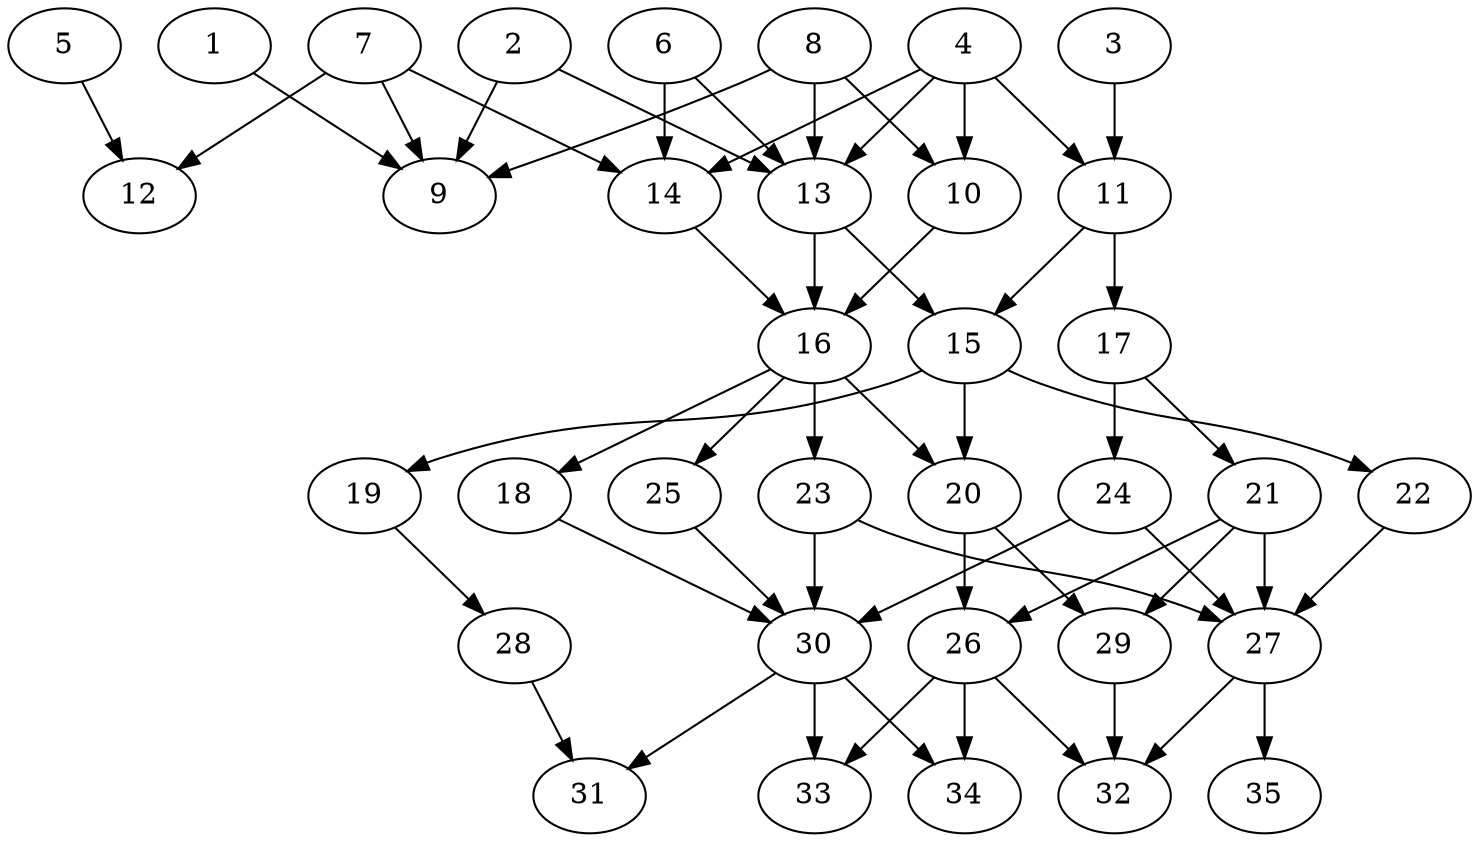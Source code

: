 // DAG (tier=2-normal, mode=data, n=35, ccr=0.425, fat=0.525, density=0.525, regular=0.472, jump=0.196, mindata=2097152, maxdata=16777216)
// DAG automatically generated by daggen at Sun Aug 24 16:33:34 2025
// /home/ermia/Project/Environments/daggen/bin/daggen --dot --ccr 0.425 --fat 0.525 --regular 0.472 --density 0.525 --jump 0.196 --mindata 2097152 --maxdata 16777216 -n 35 
digraph G {
  1 [size="2239901950971717120", alpha="0.00", expect_size="1119950975485858560"]
  1 -> 9 [size ="1472058173161472"]
  2 [size="208375302740691872", alpha="0.18", expect_size="104187651370345936"]
  2 -> 9 [size ="378928866787328"]
  2 -> 13 [size ="378928866787328"]
  3 [size="3696106063702184165376", alpha="0.19", expect_size="1848053031851092082688"]
  3 -> 11 [size ="1912433182507008"]
  4 [size="245634390404719264", alpha="0.12", expect_size="122817195202359632"]
  4 -> 10 [size ="120431226912768"]
  4 -> 11 [size ="120431226912768"]
  4 -> 13 [size ="120431226912768"]
  4 -> 14 [size ="120431226912768"]
  5 [size="356736322979363815424", alpha="0.11", expect_size="178368161489681907712"]
  5 -> 12 [size ="402397130129408"]
  6 [size="2895502701276604399616", alpha="0.08", expect_size="1447751350638302199808"]
  6 -> 13 [size ="1625196842713088"]
  6 -> 14 [size ="1625196842713088"]
  7 [size="1231293932573390080", alpha="0.19", expect_size="615646966286695040"]
  7 -> 9 [size ="1462074009976832"]
  7 -> 12 [size ="1462074009976832"]
  7 -> 14 [size ="1462074009976832"]
  8 [size="945190041674526", alpha="0.16", expect_size="472595020837263"]
  8 -> 9 [size ="37666200485888"]
  8 -> 10 [size ="37666200485888"]
  8 -> 13 [size ="37666200485888"]
  9 [size="2864296781750170112", alpha="0.01", expect_size="1432148390875085056"]
  10 [size="64079286371922592", alpha="0.13", expect_size="32039643185961296"]
  10 -> 16 [size ="1355769920356352"]
  11 [size="1400111160463987456", alpha="0.20", expect_size="700055580231993728"]
  11 -> 15 [size ="1717066260283392"]
  11 -> 17 [size ="1717066260283392"]
  12 [size="3116189503880802861056", alpha="0.04", expect_size="1558094751940401430528"]
  13 [size="31338503086514408", alpha="0.13", expect_size="15669251543257204"]
  13 -> 15 [size ="1604247804182528"]
  13 -> 16 [size ="1604247804182528"]
  14 [size="569785467677614014464", alpha="0.04", expect_size="284892733838807007232"]
  14 -> 16 [size ="549833123299328"]
  15 [size="389266829135014336", alpha="0.03", expect_size="194633414567507168"]
  15 -> 19 [size ="139503255683072"]
  15 -> 20 [size ="139503255683072"]
  15 -> 22 [size ="139503255683072"]
  16 [size="680089302228078208", alpha="0.01", expect_size="340044651114039104"]
  16 -> 18 [size ="330727925219328"]
  16 -> 20 [size ="330727925219328"]
  16 -> 23 [size ="330727925219328"]
  16 -> 25 [size ="330727925219328"]
  17 [size="355193347946686971904", alpha="0.02", expect_size="177596673973343485952"]
  17 -> 21 [size ="401235979010048"]
  17 -> 24 [size ="401235979010048"]
  18 [size="5802460029265530", alpha="0.06", expect_size="2901230014632765"]
  18 -> 30 [size ="548475678752768"]
  19 [size="248576325092451136", alpha="0.01", expect_size="124288162546225568"]
  19 -> 28 [size ="213422427865088"]
  20 [size="5744323543917795328", alpha="0.16", expect_size="2872161771958897664"]
  20 -> 26 [size ="2207489743388672"]
  20 -> 29 [size ="2207489743388672"]
  21 [size="16837686484164149248", alpha="0.09", expect_size="8418843242082074624"]
  21 -> 26 [size ="52554704617472"]
  21 -> 27 [size ="52554704617472"]
  21 -> 29 [size ="52554704617472"]
  22 [size="4114903373872654974976", alpha="0.02", expect_size="2057451686936327487488"]
  22 -> 27 [size ="2054296287838208"]
  23 [size="1623586210143673856", alpha="0.16", expect_size="811793105071836928"]
  23 -> 27 [size ="675105449443328"]
  23 -> 30 [size ="675105449443328"]
  24 [size="673946683389637558272", alpha="0.16", expect_size="336973341694818779136"]
  24 -> 27 [size ="614950766641152"]
  24 -> 30 [size ="614950766641152"]
  25 [size="107551106505491008", alpha="0.06", expect_size="53775553252745504"]
  25 -> 30 [size ="1838434041724928"]
  26 [size="4104656843558558367744", alpha="0.03", expect_size="2052328421779279183872"]
  26 -> 32 [size ="2050884599021568"]
  26 -> 33 [size ="2050884599021568"]
  26 -> 34 [size ="2050884599021568"]
  27 [size="4003900077674575429632", alpha="0.19", expect_size="2001950038837287714816"]
  27 -> 32 [size ="2017183810977792"]
  27 -> 35 [size ="2017183810977792"]
  28 [size="1675132571371551326208", alpha="0.14", expect_size="837566285685775663104"]
  28 -> 31 [size ="1128381894623232"]
  29 [size="670881507845945163776", alpha="0.08", expect_size="335440753922972581888"]
  29 -> 32 [size ="613084779511808"]
  30 [size="1836933391962865664000", alpha="0.03", expect_size="918466695981432832000"]
  30 -> 31 [size ="1199919910092800"]
  30 -> 33 [size ="1199919910092800"]
  30 -> 34 [size ="1199919910092800"]
  31 [size="1249393865828302061568", alpha="0.01", expect_size="624696932914151030784"]
  32 [size="3582003997127802355712", alpha="0.16", expect_size="1791001998563901177856"]
  33 [size="53934252093671712", alpha="0.12", expect_size="26967126046835856"]
  34 [size="18088899934224076", alpha="0.05", expect_size="9044449967112038"]
  35 [size="49066556421344464", alpha="0.04", expect_size="24533278210672232"]
}